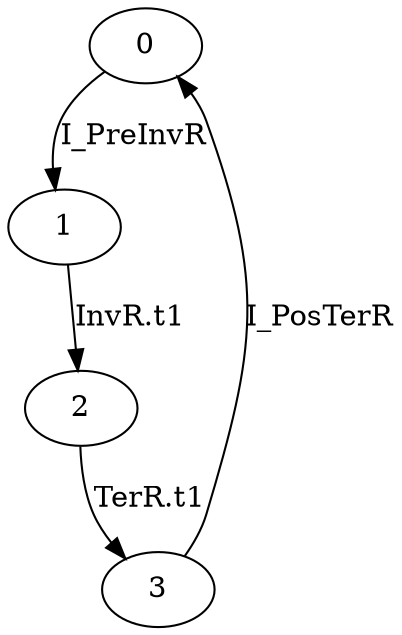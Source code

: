digraph G {
  0 -> 1 [ label="I_PreInvR" ];
  1 -> 2 [ label="InvR.t1" ];
  2 -> 3 [ label="TerR.t1" ];
  3 -> 0 [ label="I_PosTerR" ];
}
